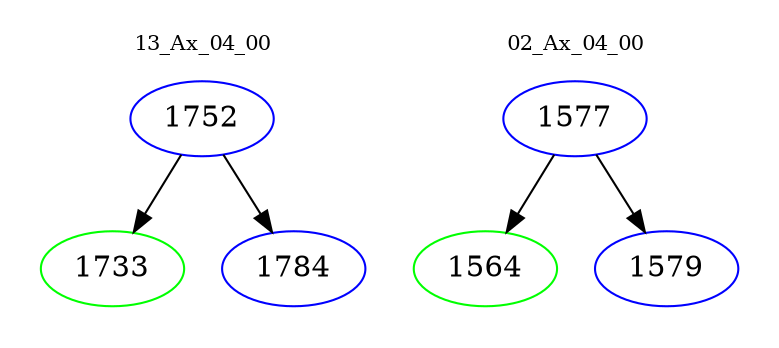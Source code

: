 digraph{
subgraph cluster_0 {
color = white
label = "13_Ax_04_00";
fontsize=10;
T0_1752 [label="1752", color="blue"]
T0_1752 -> T0_1733 [color="black"]
T0_1733 [label="1733", color="green"]
T0_1752 -> T0_1784 [color="black"]
T0_1784 [label="1784", color="blue"]
}
subgraph cluster_1 {
color = white
label = "02_Ax_04_00";
fontsize=10;
T1_1577 [label="1577", color="blue"]
T1_1577 -> T1_1564 [color="black"]
T1_1564 [label="1564", color="green"]
T1_1577 -> T1_1579 [color="black"]
T1_1579 [label="1579", color="blue"]
}
}
